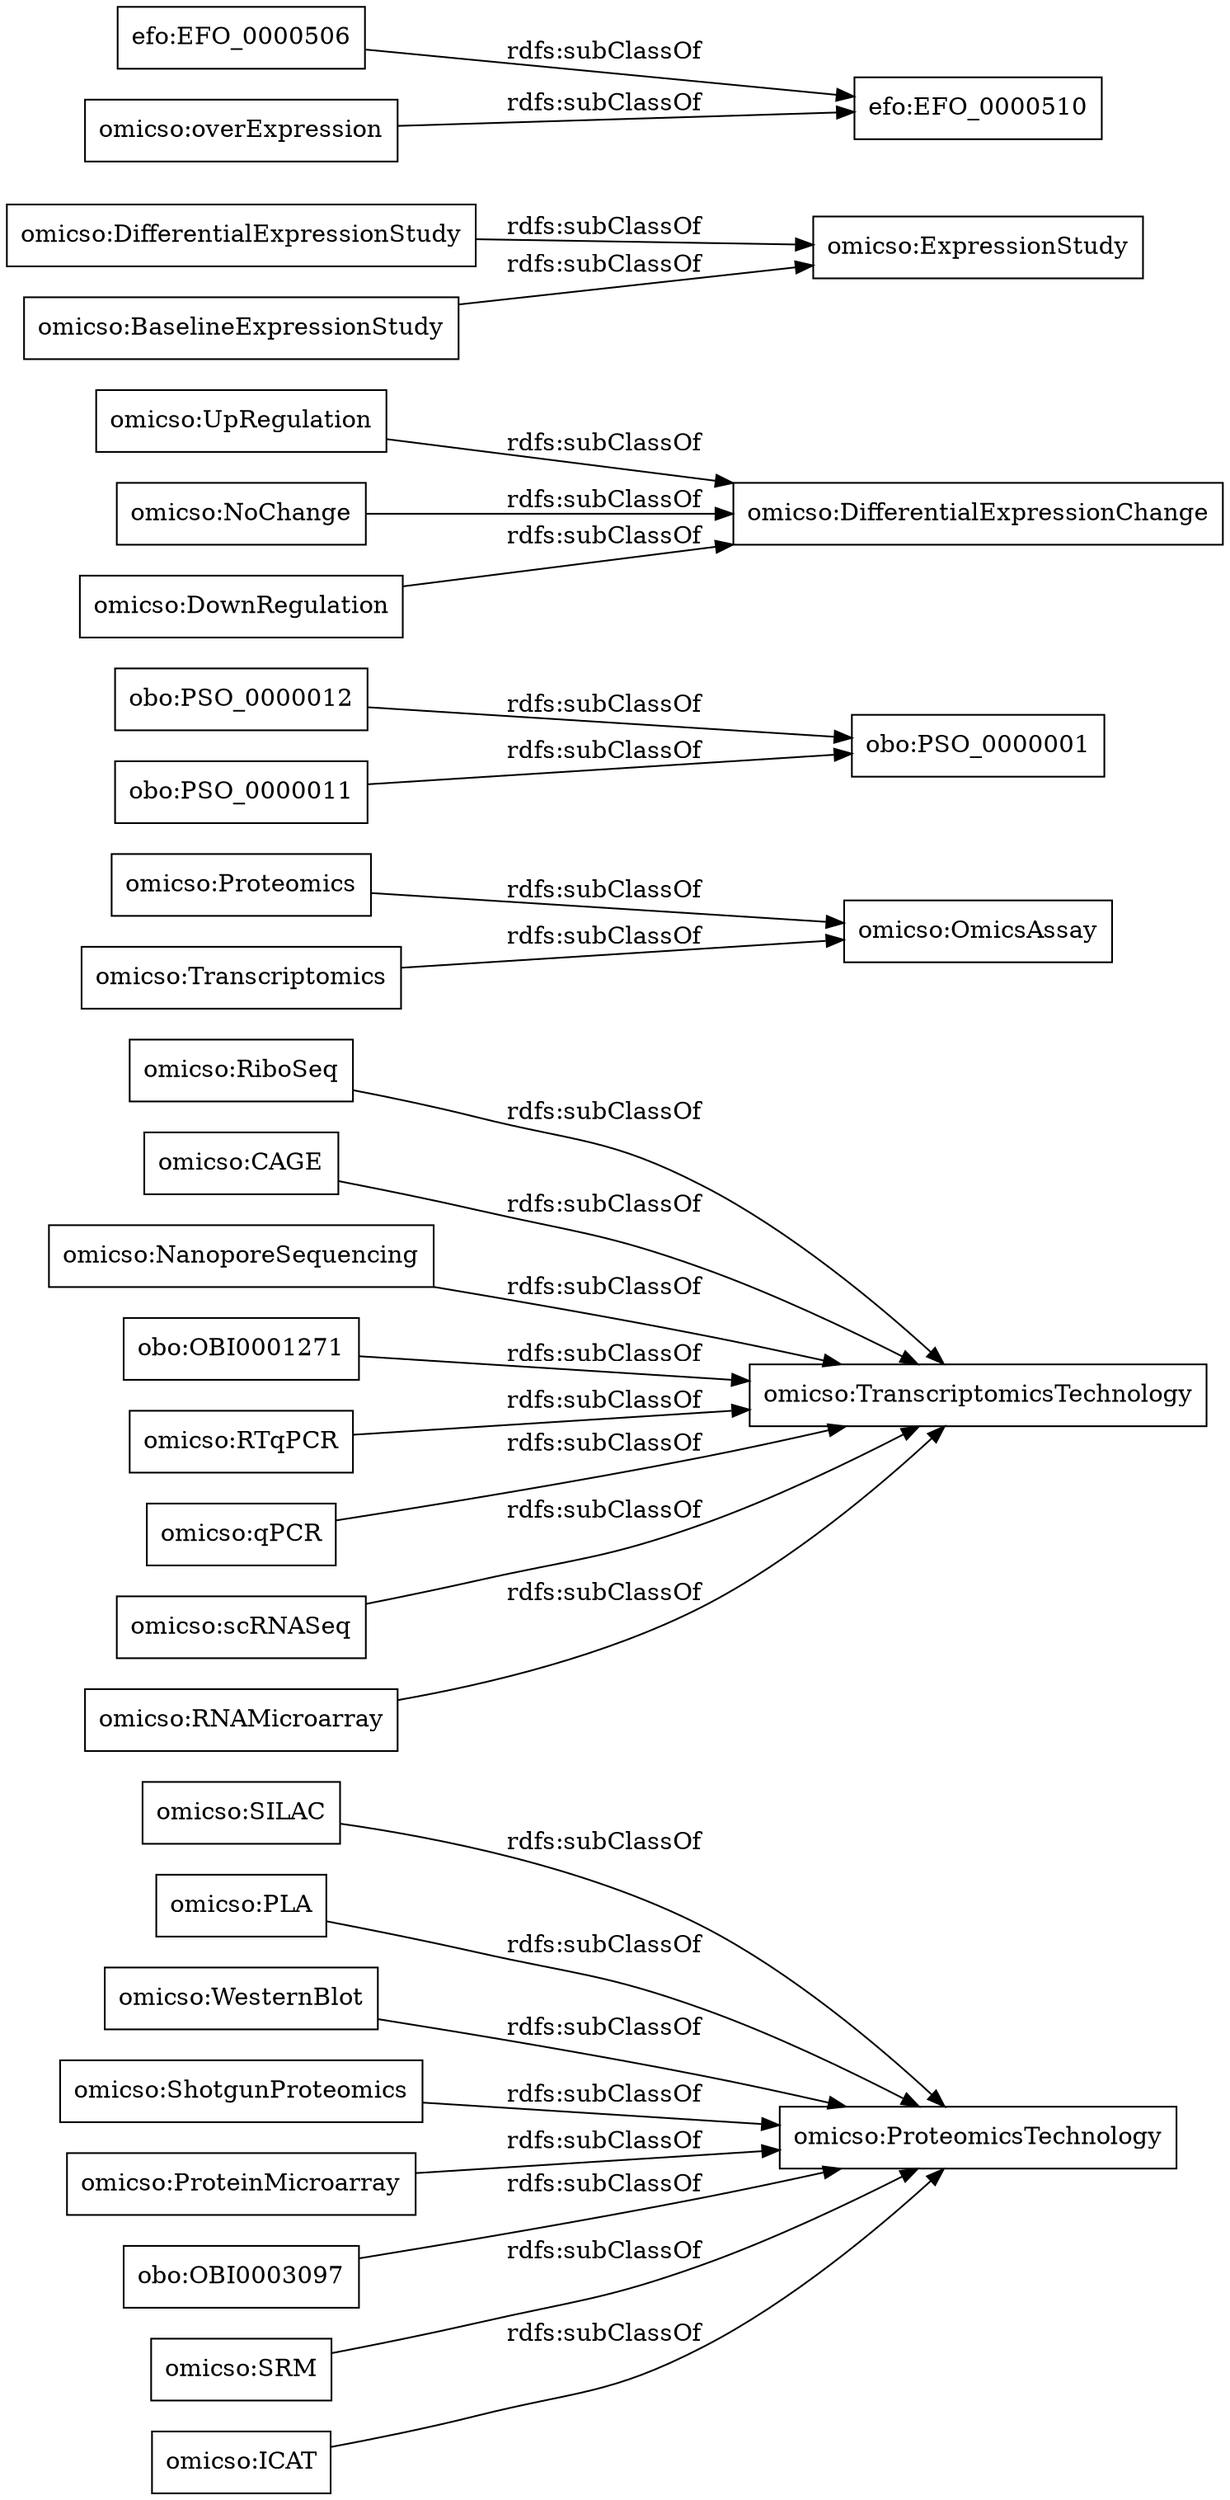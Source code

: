 digraph ar2dtool_diagram { 
rankdir=LR;
size="1000"
node [shape = rectangle, color="black"]; "omicso:SILAC" "omicso:RiboSeq" "omicso:Proteomics" "obo:PSO_0000012" "omicso:CAGE" "obo:PSO_0000001" "omicso:DifferentialExpressionChange" "omicso:UpRegulation" "omicso:NanoporeSequencing" "omicso:PLA" "omicso:Transcriptomics" "obo:OBI0001271" "omicso:WesternBlot" "omicso:RTqPCR" "omicso:DifferentialExpressionStudy" "omicso:ExpressionStudy" "efo:EFO_0000506" "omicso:ShotgunProteomics" "obo:PSO_0000011" "omicso:overExpression" "omicso:qPCR" "omicso:ProteomicsTechnology" "omicso:ProteinMicroarray" "omicso:NoChange" "obo:OBI0003097" "omicso:SRM" "omicso:scRNASeq" "omicso:RNAMicroarray" "omicso:OmicsAssay" "omicso:DownRegulation" "omicso:BaselineExpressionStudy" "omicso:ICAT" "omicso:TranscriptomicsTechnology" "efo:EFO_0000510" ; /*classes style*/
	"omicso:UpRegulation" -> "omicso:DifferentialExpressionChange" [ label = "rdfs:subClassOf" ];
	"omicso:RNAMicroarray" -> "omicso:TranscriptomicsTechnology" [ label = "rdfs:subClassOf" ];
	"omicso:PLA" -> "omicso:ProteomicsTechnology" [ label = "rdfs:subClassOf" ];
	"omicso:RTqPCR" -> "omicso:TranscriptomicsTechnology" [ label = "rdfs:subClassOf" ];
	"omicso:SRM" -> "omicso:ProteomicsTechnology" [ label = "rdfs:subClassOf" ];
	"omicso:ICAT" -> "omicso:ProteomicsTechnology" [ label = "rdfs:subClassOf" ];
	"omicso:qPCR" -> "omicso:TranscriptomicsTechnology" [ label = "rdfs:subClassOf" ];
	"omicso:RiboSeq" -> "omicso:TranscriptomicsTechnology" [ label = "rdfs:subClassOf" ];
	"omicso:scRNASeq" -> "omicso:TranscriptomicsTechnology" [ label = "rdfs:subClassOf" ];
	"obo:OBI0003097" -> "omicso:ProteomicsTechnology" [ label = "rdfs:subClassOf" ];
	"omicso:overExpression" -> "efo:EFO_0000510" [ label = "rdfs:subClassOf" ];
	"obo:OBI0001271" -> "omicso:TranscriptomicsTechnology" [ label = "rdfs:subClassOf" ];
	"efo:EFO_0000506" -> "efo:EFO_0000510" [ label = "rdfs:subClassOf" ];
	"omicso:CAGE" -> "omicso:TranscriptomicsTechnology" [ label = "rdfs:subClassOf" ];
	"omicso:NoChange" -> "omicso:DifferentialExpressionChange" [ label = "rdfs:subClassOf" ];
	"omicso:NanoporeSequencing" -> "omicso:TranscriptomicsTechnology" [ label = "rdfs:subClassOf" ];
	"omicso:Proteomics" -> "omicso:OmicsAssay" [ label = "rdfs:subClassOf" ];
	"omicso:ShotgunProteomics" -> "omicso:ProteomicsTechnology" [ label = "rdfs:subClassOf" ];
	"omicso:BaselineExpressionStudy" -> "omicso:ExpressionStudy" [ label = "rdfs:subClassOf" ];
	"obo:PSO_0000012" -> "obo:PSO_0000001" [ label = "rdfs:subClassOf" ];
	"omicso:Transcriptomics" -> "omicso:OmicsAssay" [ label = "rdfs:subClassOf" ];
	"omicso:DifferentialExpressionStudy" -> "omicso:ExpressionStudy" [ label = "rdfs:subClassOf" ];
	"omicso:DownRegulation" -> "omicso:DifferentialExpressionChange" [ label = "rdfs:subClassOf" ];
	"omicso:WesternBlot" -> "omicso:ProteomicsTechnology" [ label = "rdfs:subClassOf" ];
	"omicso:SILAC" -> "omicso:ProteomicsTechnology" [ label = "rdfs:subClassOf" ];
	"obo:PSO_0000011" -> "obo:PSO_0000001" [ label = "rdfs:subClassOf" ];
	"omicso:ProteinMicroarray" -> "omicso:ProteomicsTechnology" [ label = "rdfs:subClassOf" ];

}
